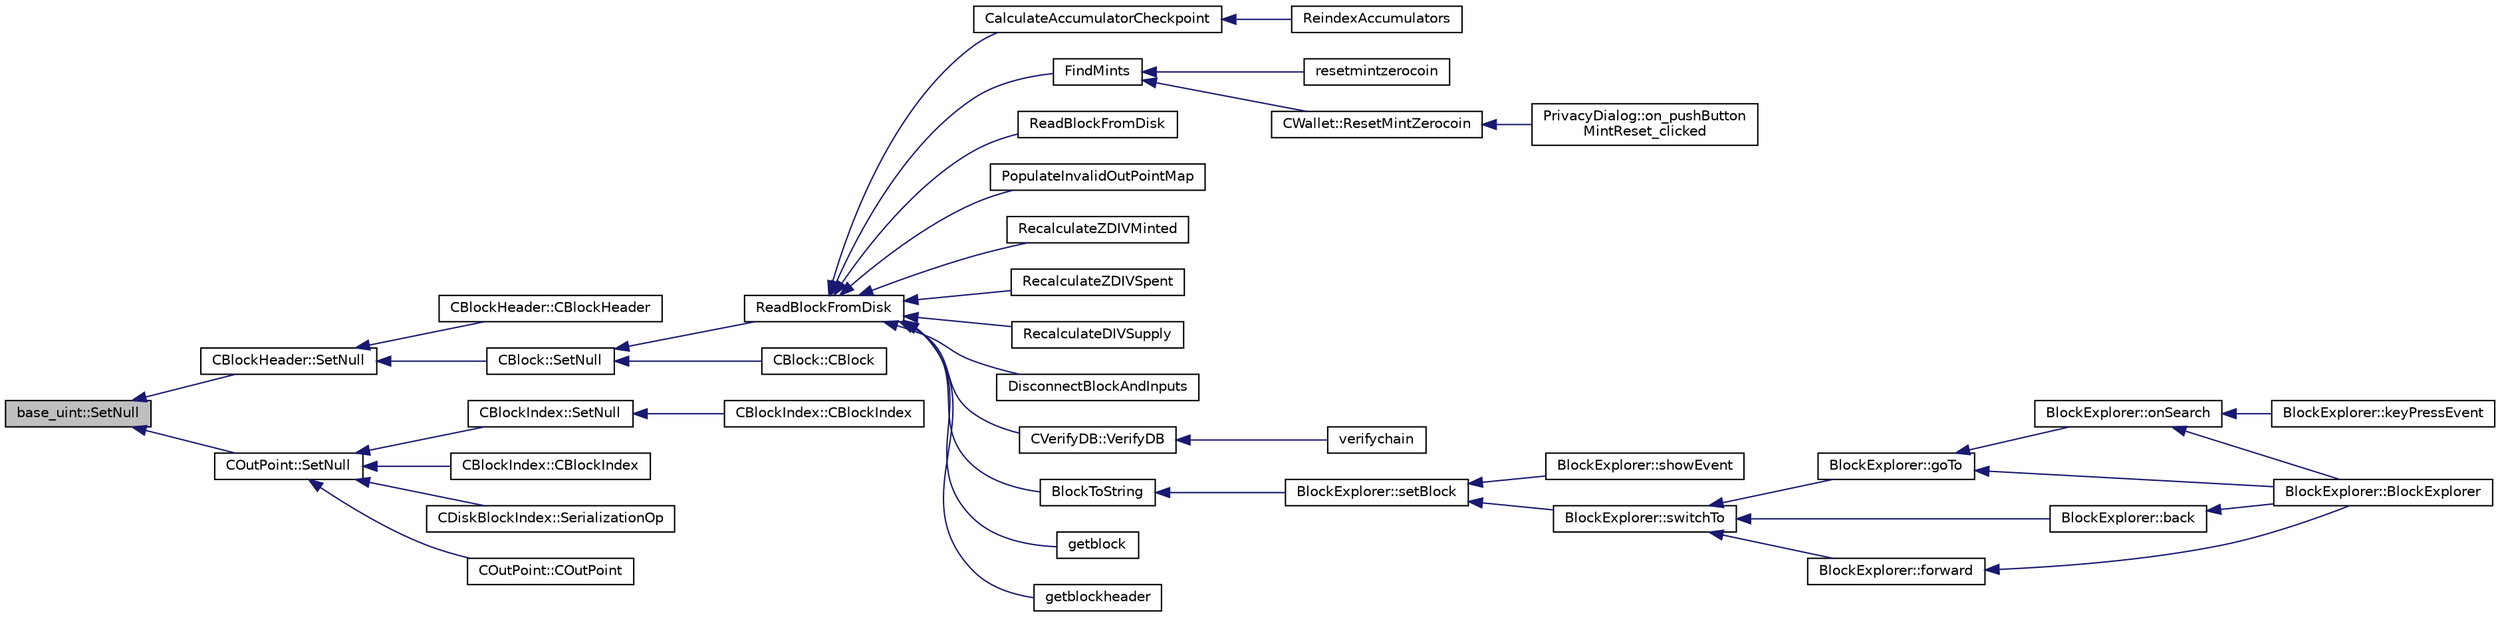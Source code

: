 digraph "base_uint::SetNull"
{
  edge [fontname="Helvetica",fontsize="10",labelfontname="Helvetica",labelfontsize="10"];
  node [fontname="Helvetica",fontsize="10",shape=record];
  rankdir="LR";
  Node381 [label="base_uint::SetNull",height=0.2,width=0.4,color="black", fillcolor="grey75", style="filled", fontcolor="black"];
  Node381 -> Node382 [dir="back",color="midnightblue",fontsize="10",style="solid",fontname="Helvetica"];
  Node382 [label="CBlockHeader::SetNull",height=0.2,width=0.4,color="black", fillcolor="white", style="filled",URL="$class_c_block_header.html#ae39c04a4357417d98954a51f53beb78a"];
  Node382 -> Node383 [dir="back",color="midnightblue",fontsize="10",style="solid",fontname="Helvetica"];
  Node383 [label="CBlockHeader::CBlockHeader",height=0.2,width=0.4,color="black", fillcolor="white", style="filled",URL="$class_c_block_header.html#a9afed57bea877bbd25b5eb6740c6990d"];
  Node382 -> Node384 [dir="back",color="midnightblue",fontsize="10",style="solid",fontname="Helvetica"];
  Node384 [label="CBlock::SetNull",height=0.2,width=0.4,color="black", fillcolor="white", style="filled",URL="$class_c_block.html#a0410d7ba8d60679c4cf364b82ffffea5"];
  Node384 -> Node385 [dir="back",color="midnightblue",fontsize="10",style="solid",fontname="Helvetica"];
  Node385 [label="ReadBlockFromDisk",height=0.2,width=0.4,color="black", fillcolor="white", style="filled",URL="$main_8h.html#a2dc350346749b7da7f4b40c114ee5147"];
  Node385 -> Node386 [dir="back",color="midnightblue",fontsize="10",style="solid",fontname="Helvetica"];
  Node386 [label="CalculateAccumulatorCheckpoint",height=0.2,width=0.4,color="black", fillcolor="white", style="filled",URL="$accumulators_8h.html#a62f6e6ab26cfeebb5b184a41ba770e0e"];
  Node386 -> Node387 [dir="back",color="midnightblue",fontsize="10",style="solid",fontname="Helvetica"];
  Node387 [label="ReindexAccumulators",height=0.2,width=0.4,color="black", fillcolor="white", style="filled",URL="$main_8h.html#a4a74b45eb12b8c115906e305e109c5d9"];
  Node385 -> Node388 [dir="back",color="midnightblue",fontsize="10",style="solid",fontname="Helvetica"];
  Node388 [label="FindMints",height=0.2,width=0.4,color="black", fillcolor="white", style="filled",URL="$main_8h.html#a5bdf923beb5f3417fd033c28216b6acb"];
  Node388 -> Node389 [dir="back",color="midnightblue",fontsize="10",style="solid",fontname="Helvetica"];
  Node389 [label="resetmintzerocoin",height=0.2,width=0.4,color="black", fillcolor="white", style="filled",URL="$rpcwallet_8cpp.html#a9336d9bdaa3e1ebb98fb2cc6fdef1d9b"];
  Node388 -> Node390 [dir="back",color="midnightblue",fontsize="10",style="solid",fontname="Helvetica"];
  Node390 [label="CWallet::ResetMintZerocoin",height=0.2,width=0.4,color="black", fillcolor="white", style="filled",URL="$class_c_wallet.html#a48b81fb27683fe4693a7385909dcd391"];
  Node390 -> Node391 [dir="back",color="midnightblue",fontsize="10",style="solid",fontname="Helvetica"];
  Node391 [label="PrivacyDialog::on_pushButton\lMintReset_clicked",height=0.2,width=0.4,color="black", fillcolor="white", style="filled",URL="$class_privacy_dialog.html#a1a50924516087ce5810b2b2831567a31"];
  Node385 -> Node392 [dir="back",color="midnightblue",fontsize="10",style="solid",fontname="Helvetica"];
  Node392 [label="ReadBlockFromDisk",height=0.2,width=0.4,color="black", fillcolor="white", style="filled",URL="$main_8h.html#a445ff051f3b0038c0b19b7e1156c9f95"];
  Node385 -> Node393 [dir="back",color="midnightblue",fontsize="10",style="solid",fontname="Helvetica"];
  Node393 [label="PopulateInvalidOutPointMap",height=0.2,width=0.4,color="black", fillcolor="white", style="filled",URL="$main_8h.html#ae7d38ec9b36061a4216d318d34dde6e2"];
  Node385 -> Node394 [dir="back",color="midnightblue",fontsize="10",style="solid",fontname="Helvetica"];
  Node394 [label="RecalculateZDIVMinted",height=0.2,width=0.4,color="black", fillcolor="white", style="filled",URL="$main_8h.html#a4143f85b263bcd3fc3915dbc19009495"];
  Node385 -> Node395 [dir="back",color="midnightblue",fontsize="10",style="solid",fontname="Helvetica"];
  Node395 [label="RecalculateZDIVSpent",height=0.2,width=0.4,color="black", fillcolor="white", style="filled",URL="$main_8h.html#a161774bfe6fd9f0422f56db71f98071b"];
  Node385 -> Node396 [dir="back",color="midnightblue",fontsize="10",style="solid",fontname="Helvetica"];
  Node396 [label="RecalculateDIVSupply",height=0.2,width=0.4,color="black", fillcolor="white", style="filled",URL="$main_8h.html#aebdec7b14f50bbafc5aafe72f08c716d"];
  Node385 -> Node397 [dir="back",color="midnightblue",fontsize="10",style="solid",fontname="Helvetica"];
  Node397 [label="DisconnectBlockAndInputs",height=0.2,width=0.4,color="black", fillcolor="white", style="filled",URL="$main_8cpp.html#acc33d7f850152cbbb9d00f7c71d99704"];
  Node385 -> Node398 [dir="back",color="midnightblue",fontsize="10",style="solid",fontname="Helvetica"];
  Node398 [label="CVerifyDB::VerifyDB",height=0.2,width=0.4,color="black", fillcolor="white", style="filled",URL="$class_c_verify_d_b.html#a5d3e3ade35a14ddce2404e18e4b1df50"];
  Node398 -> Node399 [dir="back",color="midnightblue",fontsize="10",style="solid",fontname="Helvetica"];
  Node399 [label="verifychain",height=0.2,width=0.4,color="black", fillcolor="white", style="filled",URL="$rpcblockchain_8cpp.html#a0b1dd8862fc7292c243ad9489f96a3c8"];
  Node385 -> Node400 [dir="back",color="midnightblue",fontsize="10",style="solid",fontname="Helvetica"];
  Node400 [label="BlockToString",height=0.2,width=0.4,color="black", fillcolor="white", style="filled",URL="$blockexplorer_8cpp.html#a6caededa67ac9ad171dc1a6fac4a708f"];
  Node400 -> Node401 [dir="back",color="midnightblue",fontsize="10",style="solid",fontname="Helvetica"];
  Node401 [label="BlockExplorer::setBlock",height=0.2,width=0.4,color="black", fillcolor="white", style="filled",URL="$class_block_explorer.html#ac6dea0edb51e7410dacc99feaf9af916"];
  Node401 -> Node402 [dir="back",color="midnightblue",fontsize="10",style="solid",fontname="Helvetica"];
  Node402 [label="BlockExplorer::showEvent",height=0.2,width=0.4,color="black", fillcolor="white", style="filled",URL="$class_block_explorer.html#a2558e79dbb14bda3d9367f0b50240fa4"];
  Node401 -> Node403 [dir="back",color="midnightblue",fontsize="10",style="solid",fontname="Helvetica"];
  Node403 [label="BlockExplorer::switchTo",height=0.2,width=0.4,color="black", fillcolor="white", style="filled",URL="$class_block_explorer.html#a24d6353efb00436dd029e234e3a86121"];
  Node403 -> Node404 [dir="back",color="midnightblue",fontsize="10",style="solid",fontname="Helvetica"];
  Node404 [label="BlockExplorer::goTo",height=0.2,width=0.4,color="black", fillcolor="white", style="filled",URL="$class_block_explorer.html#a32a642323bf89030d4f3519d79893ccd"];
  Node404 -> Node405 [dir="back",color="midnightblue",fontsize="10",style="solid",fontname="Helvetica"];
  Node405 [label="BlockExplorer::BlockExplorer",height=0.2,width=0.4,color="black", fillcolor="white", style="filled",URL="$class_block_explorer.html#aa1824a81f9b6d20dce7be419170ea02b"];
  Node404 -> Node406 [dir="back",color="midnightblue",fontsize="10",style="solid",fontname="Helvetica"];
  Node406 [label="BlockExplorer::onSearch",height=0.2,width=0.4,color="black", fillcolor="white", style="filled",URL="$class_block_explorer.html#a5d9b6b07b7a7cb14c9731950d76074a4"];
  Node406 -> Node405 [dir="back",color="midnightblue",fontsize="10",style="solid",fontname="Helvetica"];
  Node406 -> Node407 [dir="back",color="midnightblue",fontsize="10",style="solid",fontname="Helvetica"];
  Node407 [label="BlockExplorer::keyPressEvent",height=0.2,width=0.4,color="black", fillcolor="white", style="filled",URL="$class_block_explorer.html#ae64a065d31adf1c1411dc1810cdd576c"];
  Node403 -> Node408 [dir="back",color="midnightblue",fontsize="10",style="solid",fontname="Helvetica"];
  Node408 [label="BlockExplorer::back",height=0.2,width=0.4,color="black", fillcolor="white", style="filled",URL="$class_block_explorer.html#aed5a84d4c9691f29721829eca6023169"];
  Node408 -> Node405 [dir="back",color="midnightblue",fontsize="10",style="solid",fontname="Helvetica"];
  Node403 -> Node409 [dir="back",color="midnightblue",fontsize="10",style="solid",fontname="Helvetica"];
  Node409 [label="BlockExplorer::forward",height=0.2,width=0.4,color="black", fillcolor="white", style="filled",URL="$class_block_explorer.html#a062131c18869d12dc393775f3695e89f"];
  Node409 -> Node405 [dir="back",color="midnightblue",fontsize="10",style="solid",fontname="Helvetica"];
  Node385 -> Node410 [dir="back",color="midnightblue",fontsize="10",style="solid",fontname="Helvetica"];
  Node410 [label="getblock",height=0.2,width=0.4,color="black", fillcolor="white", style="filled",URL="$rpcblockchain_8cpp.html#a63608cf1bb275120194c3b4e070af3d7"];
  Node385 -> Node411 [dir="back",color="midnightblue",fontsize="10",style="solid",fontname="Helvetica"];
  Node411 [label="getblockheader",height=0.2,width=0.4,color="black", fillcolor="white", style="filled",URL="$rpcblockchain_8cpp.html#ab3595474553cb389c54aa6289acf9cd7"];
  Node384 -> Node412 [dir="back",color="midnightblue",fontsize="10",style="solid",fontname="Helvetica"];
  Node412 [label="CBlock::CBlock",height=0.2,width=0.4,color="black", fillcolor="white", style="filled",URL="$class_c_block.html#aaaf8819d785559699cffbbfccb37a3b6"];
  Node381 -> Node413 [dir="back",color="midnightblue",fontsize="10",style="solid",fontname="Helvetica"];
  Node413 [label="COutPoint::SetNull",height=0.2,width=0.4,color="black", fillcolor="white", style="filled",URL="$class_c_out_point.html#aa98ceceb3fc5f4d2c52033451ee8e251"];
  Node413 -> Node414 [dir="back",color="midnightblue",fontsize="10",style="solid",fontname="Helvetica"];
  Node414 [label="CBlockIndex::SetNull",height=0.2,width=0.4,color="black", fillcolor="white", style="filled",URL="$class_c_block_index.html#a6139e9e2cfceaef3694631cb7c330ff0"];
  Node414 -> Node415 [dir="back",color="midnightblue",fontsize="10",style="solid",fontname="Helvetica"];
  Node415 [label="CBlockIndex::CBlockIndex",height=0.2,width=0.4,color="black", fillcolor="white", style="filled",URL="$class_c_block_index.html#a0eff34cbfb4470885020734581dc1555"];
  Node413 -> Node416 [dir="back",color="midnightblue",fontsize="10",style="solid",fontname="Helvetica"];
  Node416 [label="CBlockIndex::CBlockIndex",height=0.2,width=0.4,color="black", fillcolor="white", style="filled",URL="$class_c_block_index.html#a13df42495bcb07ed87e15efb5d43c324"];
  Node413 -> Node417 [dir="back",color="midnightblue",fontsize="10",style="solid",fontname="Helvetica"];
  Node417 [label="CDiskBlockIndex::SerializationOp",height=0.2,width=0.4,color="black", fillcolor="white", style="filled",URL="$class_c_disk_block_index.html#a2ef7b51f2777fcc1b9625a0ee000f9b5"];
  Node413 -> Node418 [dir="back",color="midnightblue",fontsize="10",style="solid",fontname="Helvetica"];
  Node418 [label="COutPoint::COutPoint",height=0.2,width=0.4,color="black", fillcolor="white", style="filled",URL="$class_c_out_point.html#a4912217c2fe5e353d9f5546abb377e86"];
}
